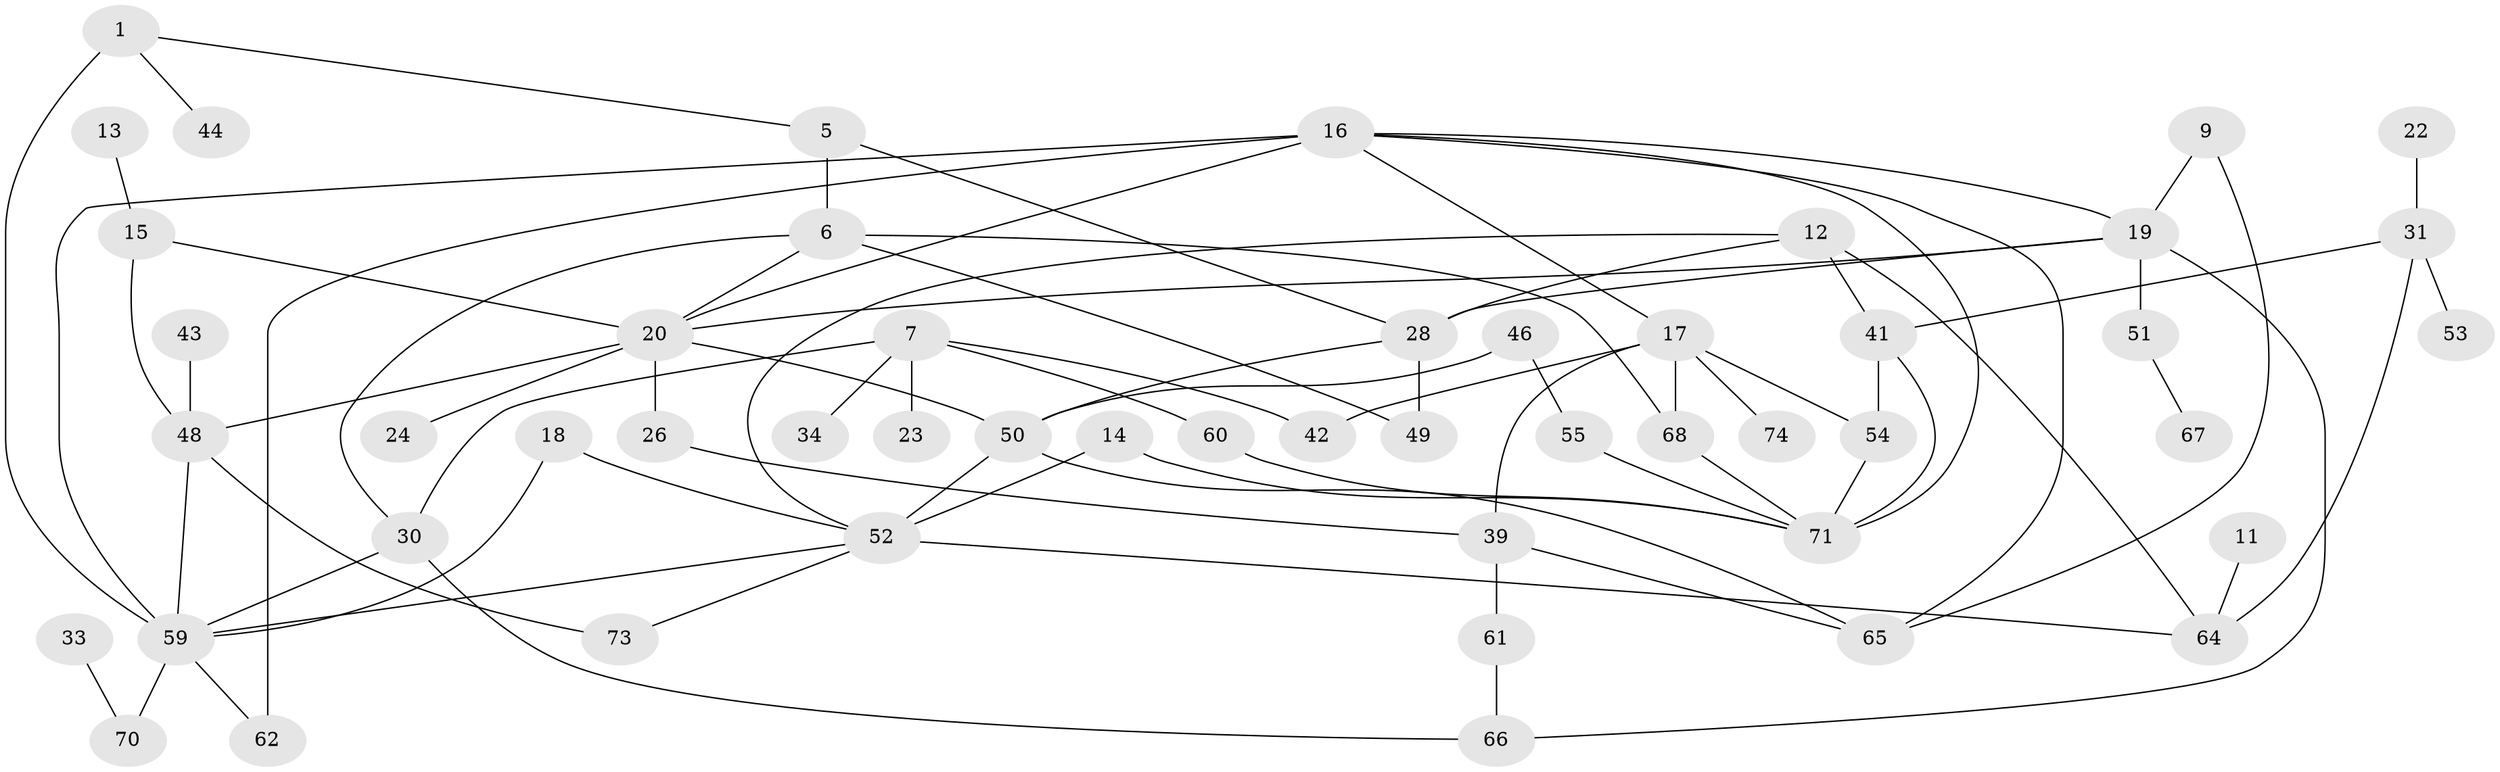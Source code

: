 // original degree distribution, {2: 0.2857142857142857, 1: 0.25170068027210885, 0: 0.1292517006802721, 4: 0.10204081632653061, 3: 0.16326530612244897, 6: 0.034013605442176874, 5: 0.027210884353741496, 7: 0.006802721088435374}
// Generated by graph-tools (version 1.1) at 2025/33/03/09/25 02:33:38]
// undirected, 51 vertices, 80 edges
graph export_dot {
graph [start="1"]
  node [color=gray90,style=filled];
  1;
  5;
  6;
  7;
  9;
  11;
  12;
  13;
  14;
  15;
  16;
  17;
  18;
  19;
  20;
  22;
  23;
  24;
  26;
  28;
  30;
  31;
  33;
  34;
  39;
  41;
  42;
  43;
  44;
  46;
  48;
  49;
  50;
  51;
  52;
  53;
  54;
  55;
  59;
  60;
  61;
  62;
  64;
  65;
  66;
  67;
  68;
  70;
  71;
  73;
  74;
  1 -- 5 [weight=1.0];
  1 -- 44 [weight=1.0];
  1 -- 59 [weight=2.0];
  5 -- 6 [weight=1.0];
  5 -- 28 [weight=1.0];
  6 -- 20 [weight=1.0];
  6 -- 30 [weight=1.0];
  6 -- 49 [weight=1.0];
  6 -- 68 [weight=1.0];
  7 -- 23 [weight=1.0];
  7 -- 30 [weight=1.0];
  7 -- 34 [weight=1.0];
  7 -- 42 [weight=1.0];
  7 -- 60 [weight=1.0];
  9 -- 19 [weight=1.0];
  9 -- 65 [weight=1.0];
  11 -- 64 [weight=1.0];
  12 -- 28 [weight=1.0];
  12 -- 41 [weight=1.0];
  12 -- 52 [weight=1.0];
  12 -- 64 [weight=1.0];
  13 -- 15 [weight=1.0];
  14 -- 52 [weight=1.0];
  14 -- 71 [weight=1.0];
  15 -- 20 [weight=1.0];
  15 -- 48 [weight=1.0];
  16 -- 17 [weight=1.0];
  16 -- 19 [weight=1.0];
  16 -- 20 [weight=1.0];
  16 -- 59 [weight=1.0];
  16 -- 62 [weight=2.0];
  16 -- 65 [weight=1.0];
  16 -- 71 [weight=1.0];
  17 -- 39 [weight=1.0];
  17 -- 42 [weight=1.0];
  17 -- 54 [weight=1.0];
  17 -- 68 [weight=1.0];
  17 -- 74 [weight=1.0];
  18 -- 52 [weight=1.0];
  18 -- 59 [weight=1.0];
  19 -- 20 [weight=3.0];
  19 -- 28 [weight=1.0];
  19 -- 51 [weight=3.0];
  19 -- 66 [weight=1.0];
  20 -- 24 [weight=1.0];
  20 -- 26 [weight=1.0];
  20 -- 48 [weight=2.0];
  20 -- 50 [weight=1.0];
  22 -- 31 [weight=1.0];
  26 -- 39 [weight=1.0];
  28 -- 49 [weight=1.0];
  28 -- 50 [weight=1.0];
  30 -- 59 [weight=1.0];
  30 -- 66 [weight=1.0];
  31 -- 41 [weight=1.0];
  31 -- 53 [weight=2.0];
  31 -- 64 [weight=1.0];
  33 -- 70 [weight=1.0];
  39 -- 61 [weight=1.0];
  39 -- 65 [weight=1.0];
  41 -- 54 [weight=1.0];
  41 -- 71 [weight=1.0];
  43 -- 48 [weight=3.0];
  46 -- 50 [weight=1.0];
  46 -- 55 [weight=1.0];
  48 -- 59 [weight=1.0];
  48 -- 73 [weight=1.0];
  50 -- 52 [weight=2.0];
  50 -- 65 [weight=1.0];
  51 -- 67 [weight=1.0];
  52 -- 59 [weight=1.0];
  52 -- 64 [weight=1.0];
  52 -- 73 [weight=1.0];
  54 -- 71 [weight=2.0];
  55 -- 71 [weight=1.0];
  59 -- 62 [weight=1.0];
  59 -- 70 [weight=1.0];
  60 -- 71 [weight=1.0];
  61 -- 66 [weight=2.0];
  68 -- 71 [weight=1.0];
}
